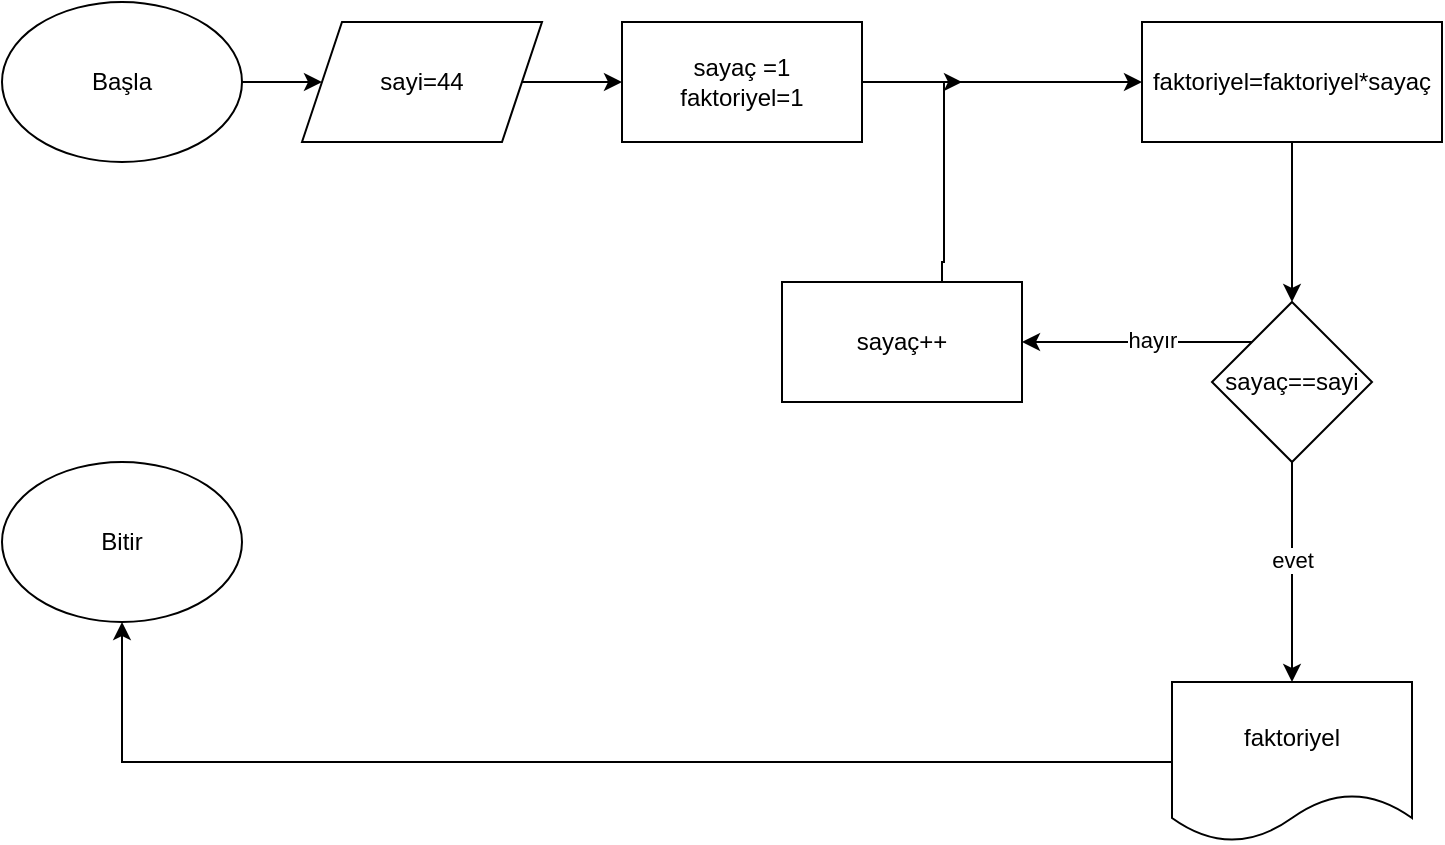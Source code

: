 <mxfile version="22.1.21" type="device">
  <diagram name="Sayfa -1" id="CZ5pRChXqT2sCu3U4GCp">
    <mxGraphModel dx="880" dy="1637" grid="1" gridSize="10" guides="1" tooltips="1" connect="1" arrows="1" fold="1" page="1" pageScale="1" pageWidth="827" pageHeight="1169" math="0" shadow="0">
      <root>
        <mxCell id="0" />
        <mxCell id="1" parent="0" />
        <mxCell id="ccQO99EUONrODxHCrun--2" style="edgeStyle=orthogonalEdgeStyle;rounded=0;orthogonalLoop=1;jettySize=auto;html=1;" parent="1" source="uVgCLmZvWoZWqMM3whqk-1" target="ccQO99EUONrODxHCrun--1" edge="1">
          <mxGeometry relative="1" as="geometry" />
        </mxCell>
        <mxCell id="uVgCLmZvWoZWqMM3whqk-1" value="&lt;font style=&quot;vertical-align: inherit;&quot;&gt;&lt;font style=&quot;vertical-align: inherit;&quot;&gt;Başla&lt;/font&gt;&lt;/font&gt;" style="ellipse;whiteSpace=wrap;html=1;" parent="1" vertex="1">
          <mxGeometry x="90" y="-10" width="120" height="80" as="geometry" />
        </mxCell>
        <mxCell id="ccQO99EUONrODxHCrun--4" style="edgeStyle=orthogonalEdgeStyle;rounded=0;orthogonalLoop=1;jettySize=auto;html=1;" parent="1" source="ccQO99EUONrODxHCrun--1" target="ccQO99EUONrODxHCrun--3" edge="1">
          <mxGeometry relative="1" as="geometry" />
        </mxCell>
        <mxCell id="ccQO99EUONrODxHCrun--1" value="sayi=44" style="shape=parallelogram;perimeter=parallelogramPerimeter;whiteSpace=wrap;html=1;fixedSize=1;" parent="1" vertex="1">
          <mxGeometry x="240" width="120" height="60" as="geometry" />
        </mxCell>
        <mxCell id="ccQO99EUONrODxHCrun--6" style="edgeStyle=orthogonalEdgeStyle;rounded=0;orthogonalLoop=1;jettySize=auto;html=1;" parent="1" source="ccQO99EUONrODxHCrun--3" target="ccQO99EUONrODxHCrun--5" edge="1">
          <mxGeometry relative="1" as="geometry" />
        </mxCell>
        <mxCell id="ccQO99EUONrODxHCrun--3" value="sayaç =1&lt;br&gt;faktoriyel=1" style="rounded=0;whiteSpace=wrap;html=1;" parent="1" vertex="1">
          <mxGeometry x="400" width="120" height="60" as="geometry" />
        </mxCell>
        <mxCell id="ccQO99EUONrODxHCrun--8" style="edgeStyle=orthogonalEdgeStyle;rounded=0;orthogonalLoop=1;jettySize=auto;html=1;" parent="1" source="ccQO99EUONrODxHCrun--5" target="ccQO99EUONrODxHCrun--7" edge="1">
          <mxGeometry relative="1" as="geometry">
            <mxPoint x="750" y="200" as="targetPoint" />
          </mxGeometry>
        </mxCell>
        <mxCell id="ccQO99EUONrODxHCrun--5" value="faktoriyel=faktoriyel*sayaç" style="rounded=0;whiteSpace=wrap;html=1;" parent="1" vertex="1">
          <mxGeometry x="660" width="150" height="60" as="geometry" />
        </mxCell>
        <mxCell id="ccQO99EUONrODxHCrun--10" style="edgeStyle=orthogonalEdgeStyle;rounded=0;orthogonalLoop=1;jettySize=auto;html=1;" parent="1" source="ccQO99EUONrODxHCrun--7" target="ccQO99EUONrODxHCrun--9" edge="1">
          <mxGeometry relative="1" as="geometry">
            <Array as="points">
              <mxPoint x="650" y="160" />
              <mxPoint x="650" y="160" />
            </Array>
          </mxGeometry>
        </mxCell>
        <mxCell id="ccQO99EUONrODxHCrun--11" value="hayır" style="edgeLabel;html=1;align=center;verticalAlign=middle;resizable=0;points=[];" parent="ccQO99EUONrODxHCrun--10" vertex="1" connectable="0">
          <mxGeometry x="-0.12" y="-1" relative="1" as="geometry">
            <mxPoint as="offset" />
          </mxGeometry>
        </mxCell>
        <mxCell id="ccQO99EUONrODxHCrun--14" style="edgeStyle=orthogonalEdgeStyle;rounded=0;orthogonalLoop=1;jettySize=auto;html=1;" parent="1" source="ccQO99EUONrODxHCrun--7" target="ccQO99EUONrODxHCrun--13" edge="1">
          <mxGeometry relative="1" as="geometry" />
        </mxCell>
        <mxCell id="ccQO99EUONrODxHCrun--15" value="evet" style="edgeLabel;html=1;align=center;verticalAlign=middle;resizable=0;points=[];" parent="ccQO99EUONrODxHCrun--14" vertex="1" connectable="0">
          <mxGeometry x="-0.111" relative="1" as="geometry">
            <mxPoint as="offset" />
          </mxGeometry>
        </mxCell>
        <mxCell id="ccQO99EUONrODxHCrun--7" value="sayaç==sayi" style="rhombus;whiteSpace=wrap;html=1;" parent="1" vertex="1">
          <mxGeometry x="695" y="140" width="80" height="80" as="geometry" />
        </mxCell>
        <mxCell id="ccQO99EUONrODxHCrun--12" style="edgeStyle=orthogonalEdgeStyle;rounded=0;orthogonalLoop=1;jettySize=auto;html=1;" parent="1" source="ccQO99EUONrODxHCrun--9" edge="1">
          <mxGeometry relative="1" as="geometry">
            <mxPoint x="570" y="30" as="targetPoint" />
            <Array as="points">
              <mxPoint x="560" y="120" />
              <mxPoint x="561" y="120" />
            </Array>
          </mxGeometry>
        </mxCell>
        <mxCell id="ccQO99EUONrODxHCrun--9" value="sayaç++" style="rounded=0;whiteSpace=wrap;html=1;" parent="1" vertex="1">
          <mxGeometry x="480" y="130" width="120" height="60" as="geometry" />
        </mxCell>
        <mxCell id="ccQO99EUONrODxHCrun--17" style="edgeStyle=orthogonalEdgeStyle;rounded=0;orthogonalLoop=1;jettySize=auto;html=1;" parent="1" source="ccQO99EUONrODxHCrun--13" target="ccQO99EUONrODxHCrun--16" edge="1">
          <mxGeometry relative="1" as="geometry" />
        </mxCell>
        <mxCell id="ccQO99EUONrODxHCrun--13" value="faktoriyel" style="shape=document;whiteSpace=wrap;html=1;boundedLbl=1;" parent="1" vertex="1">
          <mxGeometry x="675" y="330" width="120" height="80" as="geometry" />
        </mxCell>
        <mxCell id="ccQO99EUONrODxHCrun--16" value="Bitir" style="ellipse;whiteSpace=wrap;html=1;" parent="1" vertex="1">
          <mxGeometry x="90" y="220" width="120" height="80" as="geometry" />
        </mxCell>
      </root>
    </mxGraphModel>
  </diagram>
</mxfile>
